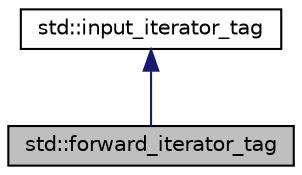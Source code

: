 digraph "std::forward_iterator_tag"
{
  edge [fontname="Helvetica",fontsize="10",labelfontname="Helvetica",labelfontsize="10"];
  node [fontname="Helvetica",fontsize="10",shape=record];
  Node1 [label="std::forward_iterator_tag",height=0.2,width=0.4,color="black", fillcolor="grey75", style="filled", fontcolor="black"];
  Node2 -> Node1 [dir="back",color="midnightblue",fontsize="10",style="solid",fontname="Helvetica"];
  Node2 [label="std::input_iterator_tag",height=0.2,width=0.4,color="black", fillcolor="white", style="filled",URL="$structstd_1_1input__iterator__tag.html",tooltip="Marking input iterators. "];
}
